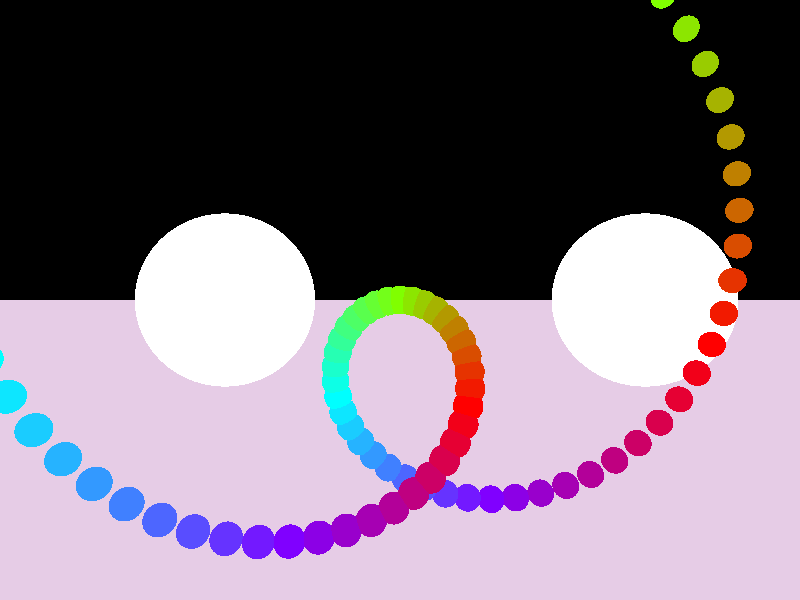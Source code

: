 camera {
  location <0, 0, -25>  
  up <0, 1, 0>  
  right <1.333, 0, 0>  
  look_at <0, 0, 0>  
}

light_source {<-20, 20, -20> color rgb <1.5, 1.5, 1.5>}

light_source {<-20, 20, -20> color rgb <1.5, 1.5, 1.5>}

plane { <0, 1, 0>, -22
  pigment { color rgb <0.9, 0.8, 0.9> }
  finish {
     ambient 0.3 diffuse 0.5 specular 0 roughness 0 ior 0 reflection 0.5 refraction 0
  }
  translate <0, 0, 0>
  scale <1, 1, 1>
  rotate <0, 0, 0>
}

sphere { <7.09156, 23.9731, -6>, 0.6
  pigment { color rgb <1, 0, 0> }
  finish {
     ambient 0.7 diffuse 0.8 specular 0 roughness 0 ior 0 reflection 0.7 refraction 0
  }
  translate <0, 0, 0>
  scale <1, 1, 1>
  rotate <0, 0, 0>
}

sphere { <4.56956, 24.0701, -5.88>, 0.6
  pigment { color rgb <0.95, 0.1, 0> }
  finish {
     ambient 0.7 diffuse 0.8 specular 0 roughness 0 ior 0 reflection 0.7 refraction 0
  }
  translate <0, 0, 0>
  scale <1, 1, 1>
  rotate <0, 0, 0>
}

sphere { <2.09998, 23.908, -5.76>, 0.6
  pigment { color rgb <0.9, 0.2, 0> }
  finish {
     ambient 0.7 diffuse 0.8 specular 0 roughness 0 ior 0 reflection 0.7 refraction 0
  }
  translate <0, 0, 0>
  scale <1, 1, 1>
  rotate <0, 0, 0>
}

sphere { <-0.291127, 23.4982, -5.64>, 0.6
  pigment { color rgb <0.85, 0.3, 0> }
  finish {
     ambient 0.7 diffuse 0.8 specular 0 roughness 0 ior 0 reflection 0.7 refraction 0
  }
  translate <0, 0, 0>
  scale <1, 1, 1>
  rotate <0, 0, 0>
}

sphere { <-2.5795, 22.8549, -5.52>, 0.6
  pigment { color rgb <0.8, 0.4, 0> }
  finish {
     ambient 0.7 diffuse 0.8 specular 0 roughness 0 ior 0 reflection 0.7 refraction 0
  }
  translate <0, 0, 0>
  scale <1, 1, 1>
  rotate <0, 0, 0>
}

sphere { <-4.74289, 21.9944, -5.4>, 0.6
  pigment { color rgb <0.75, 0.5, 0> }
  finish {
     ambient 0.7 diffuse 0.8 specular 0 roughness 0 ior 0 reflection 0.7 refraction 0
  }
  translate <0, 0, 0>
  scale <1, 1, 1>
  rotate <0, 0, 0>
}

sphere { <-6.76131, 20.9352, -5.28>, 0.6
  pigment { color rgb <0.7, 0.6, 0> }
  finish {
     ambient 0.7 diffuse 0.8 specular 0 roughness 0 ior 0 reflection 0.7 refraction 0
  }
  translate <0, 0, 0>
  scale <1, 1, 1>
  rotate <0, 0, 0>
}

sphere { <-8.61717, 19.6976, -5.16>, 0.6
  pigment { color rgb <0.65, 0.7, 0> }
  finish {
     ambient 0.7 diffuse 0.8 specular 0 roughness 0 ior 0 reflection 0.7 refraction 0
  }
  translate <0, 0, 0>
  scale <1, 1, 1>
  rotate <0, 0, 0>
}

sphere { <-10.2955, 18.3031, -5.04>, 0.6
  pigment { color rgb <0.6, 0.8, 0> }
  finish {
     ambient 0.7 diffuse 0.8 specular 0 roughness 0 ior 0 reflection 0.7 refraction 0
  }
  translate <0, 0, 0>
  scale <1, 1, 1>
  rotate <0, 0, 0>
}

sphere { <-11.7839, 16.7747, -4.92>, 0.6
  pigment { color rgb <0.55, 0.9, 0> }
  finish {
     ambient 0.7 diffuse 0.8 specular 0 roughness 0 ior 0 reflection 0.7 refraction 0
  }
  translate <0, 0, 0>
  scale <1, 1, 1>
  rotate <0, 0, 0>
}

sphere { <-13.0729, 15.1361, -4.8>, 0.6
  pigment { color rgb <0.5, 1, 0> }
  finish {
     ambient 0.7 diffuse 0.8 specular 0 roughness 0 ior 0 reflection 0.7 refraction 0
  }
  translate <0, 0, 0>
  scale <1, 1, 1>
  rotate <0, 0, 0>
}

sphere { <-14.1557, 13.4115, -4.68>, 0.6
  pigment { color rgb <0.45, 1, 0.1> }
  finish {
     ambient 0.7 diffuse 0.8 specular 0 roughness 0 ior 0 reflection 0.7 refraction 0
  }
  translate <0, 0, 0>
  scale <1, 1, 1>
  rotate <0, 0, 0>
}

sphere { <-15.0284, 11.6253, -4.56>, 0.6
  pigment { color rgb <0.4, 1, 0.2> }
  finish {
     ambient 0.7 diffuse 0.8 specular 0 roughness 0 ior 0 reflection 0.7 refraction 0
  }
  translate <0, 0, 0>
  scale <1, 1, 1>
  rotate <0, 0, 0>
}

sphere { <-15.6898, 9.80199, -4.44>, 0.6
  pigment { color rgb <0.35, 1, 0.3> }
  finish {
     ambient 0.7 diffuse 0.8 specular 0 roughness 0 ior 0 reflection 0.7 refraction 0
  }
  translate <0, 0, 0>
  scale <1, 1, 1>
  rotate <0, 0, 0>
}

sphere { <-16.1416, 7.96539, -4.32>, 0.6
  pigment { color rgb <0.3, 1, 0.4> }
  finish {
     ambient 0.7 diffuse 0.8 specular 0 roughness 0 ior 0 reflection 0.7 refraction 0
  }
  translate <0, 0, 0>
  scale <1, 1, 1>
  rotate <0, 0, 0>
}

sphere { <-16.388, 6.13873, -4.2>, 0.6
  pigment { color rgb <0.25, 1, 0.5> }
  finish {
     ambient 0.7 diffuse 0.8 specular 0 roughness 0 ior 0 reflection 0.7 refraction 0
  }
  translate <0, 0, 0>
  scale <1, 1, 1>
  rotate <0, 0, 0>
}

sphere { <-16.4356, 4.34422, -4.08>, 0.6
  pigment { color rgb <0.2, 1, 0.6> }
  finish {
     ambient 0.7 diffuse 0.8 specular 0 roughness 0 ior 0 reflection 0.7 refraction 0
  }
  translate <0, 0, 0>
  scale <1, 1, 1>
  rotate <0, 0, 0>
}

sphere { <-16.2934, 2.60283, -3.96>, 0.6
  pigment { color rgb <0.15, 1, 0.7> }
  finish {
     ambient 0.7 diffuse 0.8 specular 0 roughness 0 ior 0 reflection 0.7 refraction 0
  }
  translate <0, 0, 0>
  scale <1, 1, 1>
  rotate <0, 0, 0>
}

sphere { <-15.9727, 0.934014, -3.84>, 0.6
  pigment { color rgb <0.1, 1, 0.8> }
  finish {
     ambient 0.7 diffuse 0.8 specular 0 roughness 0 ior 0 reflection 0.7 refraction 0
  }
  translate <0, 0, 0>
  scale <1, 1, 1>
  rotate <0, 0, 0>
}

sphere { <-15.4866, -0.644472, -3.72>, 0.6
  pigment { color rgb <0.05, 1, 0.9> }
  finish {
     ambient 0.7 diffuse 0.8 specular 0 roughness 0 ior 0 reflection 0.7 refraction 0
  }
  translate <0, 0, 0>
  scale <1, 1, 1>
  rotate <0, 0, 0>
}

sphere { <-14.8499, -2.11677, -3.6>, 0.6
  pigment { color rgb <0, 1, 1> }
  finish {
     ambient 0.7 diffuse 0.8 specular 0 roughness 0 ior 0 reflection 0.7 refraction 0
  }
  translate <0, 0, 0>
  scale <1, 1, 1>
  rotate <0, 0, 0>
}

sphere { <-14.0789, -3.46909, -3.48>, 0.6
  pigment { color rgb <0.05, 0.9, 1> }
  finish {
     ambient 0.7 diffuse 0.8 specular 0 roughness 0 ior 0 reflection 0.7 refraction 0
  }
  translate <0, 0, 0>
  scale <1, 1, 1>
  rotate <0, 0, 0>
}

sphere { <-13.1911, -4.68981, -3.36>, 0.6
  pigment { color rgb <0.1, 0.8, 1> }
  finish {
     ambient 0.7 diffuse 0.8 specular 0 roughness 0 ior 0 reflection 0.7 refraction 0
  }
  translate <0, 0, 0>
  scale <1, 1, 1>
  rotate <0, 0, 0>
}

sphere { <-12.205, -5.7696, -3.24>, 0.6
  pigment { color rgb <0.15, 0.7, 1> }
  finish {
     ambient 0.7 diffuse 0.8 specular 0 roughness 0 ior 0 reflection 0.7 refraction 0
  }
  translate <0, 0, 0>
  scale <1, 1, 1>
  rotate <0, 0, 0>
}

sphere { <-11.1396, -6.70149, -3.12>, 0.6
  pigment { color rgb <0.2, 0.6, 1> }
  finish {
     ambient 0.7 diffuse 0.8 specular 0 roughness 0 ior 0 reflection 0.7 refraction 0
  }
  translate <0, 0, 0>
  scale <1, 1, 1>
  rotate <0, 0, 0>
}

sphere { <-10.0143, -7.48088, -3>, 0.6
  pigment { color rgb <0.25, 0.5, 1> }
  finish {
     ambient 0.7 diffuse 0.8 specular 0 roughness 0 ior 0 reflection 0.7 refraction 0
  }
  translate <0, 0, 0>
  scale <1, 1, 1>
  rotate <0, 0, 0>
}

sphere { <-8.84875, -8.10554, -2.88>, 0.6
  pigment { color rgb <0.3, 0.4, 1> }
  finish {
     ambient 0.7 diffuse 0.8 specular 0 roughness 0 ior 0 reflection 0.7 refraction 0
  }
  translate <0, 0, 0>
  scale <1, 1, 1>
  rotate <0, 0, 0>
}

sphere { <-7.6622, -8.57559, -2.76>, 0.6
  pigment { color rgb <0.35, 0.3, 1> }
  finish {
     ambient 0.7 diffuse 0.8 specular 0 roughness 0 ior 0 reflection 0.7 refraction 0
  }
  translate <0, 0, 0>
  scale <1, 1, 1>
  rotate <0, 0, 0>
}

sphere { <-6.47354, -8.89344, -2.64>, 0.6
  pigment { color rgb <0.4, 0.2, 1> }
  finish {
     ambient 0.7 diffuse 0.8 specular 0 roughness 0 ior 0 reflection 0.7 refraction 0
  }
  translate <0, 0, 0>
  scale <1, 1, 1>
  rotate <0, 0, 0>
}

sphere { <-5.30091, -9.06368, -2.52>, 0.6
  pigment { color rgb <0.45, 0.0999999, 1> }
  finish {
     ambient 0.7 diffuse 0.8 specular 0 roughness 0 ior 0 reflection 0.7 refraction 0
  }
  translate <0, 0, 0>
  scale <1, 1, 1>
  rotate <0, 0, 0>
}

sphere { <-4.16149, -9.09296, -2.4>, 0.6
  pigment { color rgb <0.5, 0, 1> }
  finish {
     ambient 0.7 diffuse 0.8 specular 0 roughness 0 ior 0 reflection 0.7 refraction 0
  }
  translate <0, 0, 0>
  scale <1, 1, 1>
  rotate <0, 0, 0>
}

sphere { <-3.07128, -8.98984, -2.28>, 0.6
  pigment { color rgb <0.55, 0, 0.9> }
  finish {
     ambient 0.7 diffuse 0.8 specular 0 roughness 0 ior 0 reflection 0.7 refraction 0
  }
  translate <0, 0, 0>
  scale <1, 1, 1>
  rotate <0, 0, 0>
}

sphere { <-2.04484, -8.76462, -2.16>, 0.6
  pigment { color rgb <0.6, 0, 0.8> }
  finish {
     ambient 0.7 diffuse 0.8 specular 0 roughness 0 ior 0 reflection 0.7 refraction 0
  }
  translate <0, 0, 0>
  scale <1, 1, 1>
  rotate <0, 0, 0>
}

sphere { <-1.0952, -8.42915, -2.04>, 0.6
  pigment { color rgb <0.65, 0, 0.7> }
  finish {
     ambient 0.7 diffuse 0.8 specular 0 roughness 0 ior 0 reflection 0.7 refraction 0
  }
  translate <0, 0, 0>
  scale <1, 1, 1>
  rotate <0, 0, 0>
}

sphere { <-0.233618, -7.99659, -1.92>, 0.6
  pigment { color rgb <0.7, 0, 0.6> }
  finish {
     ambient 0.7 diffuse 0.8 specular 0 roughness 0 ior 0 reflection 0.7 refraction 0
  }
  translate <0, 0, 0>
  scale <1, 1, 1>
  rotate <0, 0, 0>
}

sphere { <0.530508, -7.48121, -1.8>, 0.6
  pigment { color rgb <0.75, 0, 0.5> }
  finish {
     ambient 0.7 diffuse 0.8 specular 0 roughness 0 ior 0 reflection 0.7 refraction 0
  }
  translate <0, 0, 0>
  scale <1, 1, 1>
  rotate <0, 0, 0>
}

sphere { <1.18975, -6.89815, -1.68>, 0.6
  pigment { color rgb <0.8, 0, 0.4> }
  finish {
     ambient 0.7 diffuse 0.8 specular 0 roughness 0 ior 0 reflection 0.7 refraction 0
  }
  translate <0, 0, 0>
  scale <1, 1, 1>
  rotate <0, 0, 0>
}

sphere { <1.73873, -6.26313, -1.56>, 0.6
  pigment { color rgb <0.85, 0, 0.3> }
  finish {
     ambient 0.7 diffuse 0.8 specular 0 roughness 0 ior 0 reflection 0.7 refraction 0
  }
  translate <0, 0, 0>
  scale <1, 1, 1>
  rotate <0, 0, 0>
}

sphere { <2.17413, -5.59224, -1.44>, 0.6
  pigment { color rgb <0.9, 0, 0.2> }
  finish {
     ambient 0.7 diffuse 0.8 specular 0 roughness 0 ior 0 reflection 0.7 refraction 0
  }
  translate <0, 0, 0>
  scale <1, 1, 1>
  rotate <0, 0, 0>
}

sphere { <2.49477, -4.90165, -1.32>, 0.6
  pigment { color rgb <0.95, 0, 0.0999999> }
  finish {
     ambient 0.7 diffuse 0.8 specular 0 roughness 0 ior 0 reflection 0.7 refraction 0
  }
  translate <0, 0, 0>
  scale <1, 1, 1>
  rotate <0, 0, 0>
}

sphere { <2.7015, -4.20736, -1.2>, 0.6
  pigment { color rgb <1, 0, 0> }
  finish {
     ambient 0.7 diffuse 0.8 specular 0 roughness 0 ior 0 reflection 0.7 refraction 0
  }
  translate <0, 0, 0>
  scale <1, 1, 1>
  rotate <0, 0, 0>
}

sphere { <2.79724, -3.52498, -1.08>, 0.6
  pigment { color rgb <0.95, 0.1, 0> }
  finish {
     ambient 0.7 diffuse 0.8 specular 0 roughness 0 ior 0 reflection 0.7 refraction 0
  }
  translate <0, 0, 0>
  scale <1, 1, 1>
  rotate <0, 0, 0>
}

sphere { <2.78682, -2.86943, -0.960003>, 0.6
  pigment { color rgb <0.9, 0.2, 0> }
  finish {
     ambient 0.7 diffuse 0.8 specular 0 roughness 0 ior 0 reflection 0.7 refraction 0
  }
  translate <0, 0, 0>
  scale <1, 1, 1>
  rotate <0, 0, 0>
}

sphere { <2.67694, -2.25477, -0.840003>, 0.6
  pigment { color rgb <0.85, 0.3, 0> }
  finish {
     ambient 0.7 diffuse 0.8 specular 0 roughness 0 ior 0 reflection 0.7 refraction 0
  }
  translate <0, 0, 0>
  scale <1, 1, 1>
  rotate <0, 0, 0>
}

sphere { <2.476, -1.69393, -0.720003>, 0.6
  pigment { color rgb <0.8, 0.4, 0> }
  finish {
     ambient 0.7 diffuse 0.8 specular 0 roughness 0 ior 0 reflection 0.7 refraction 0
  }
  translate <0, 0, 0>
  scale <1, 1, 1>
  rotate <0, 0, 0>
}

sphere { <2.19395, -1.19857, -0.600003>, 0.6
  pigment { color rgb <0.75, 0.5, 0> }
  finish {
     ambient 0.7 diffuse 0.8 specular 0 roughness 0 ior 0 reflection 0.7 refraction 0
  }
  translate <0, 0, 0>
  scale <1, 1, 1>
  rotate <0, 0, 0>
}

sphere { <1.84212, -0.778841, -0.480003>, 0.6
  pigment { color rgb <0.7, 0.6, 0> }
  finish {
     ambient 0.7 diffuse 0.8 specular 0 roughness 0 ior 0 reflection 0.7 refraction 0
  }
  translate <0, 0, 0>
  scale <1, 1, 1>
  rotate <0, 0, 0>
}

sphere { <1.433, -0.443284, -0.360003>, 0.6
  pigment { color rgb <0.65, 0.7, 0> }
  finish {
     ambient 0.7 diffuse 0.8 specular 0 roughness 0 ior 0 reflection 0.7 refraction 0
  }
  translate <0, 0, 0>
  scale <1, 1, 1>
  rotate <0, 0, 0>
}

sphere { <0.980066, -0.198672, -0.240003>, 0.6
  pigment { color rgb <0.6, 0.8, 0> }
  finish {
     ambient 0.7 diffuse 0.8 specular 0 roughness 0 ior 0 reflection 0.7 refraction 0
  }
  translate <0, 0, 0>
  scale <1, 1, 1>
  rotate <0, 0, 0>
}

sphere { <0.497502, -0.049918, -0.120003>, 0.6
  pigment { color rgb <0.55, 0.9, 0> }
  finish {
     ambient 0.7 diffuse 0.8 specular 0 roughness 0 ior 0 reflection 0.7 refraction 0
  }
  translate <0, 0, 0>
  scale <1, 1, 1>
  rotate <0, 0, 0>
}

sphere { <0, -0, -3.02196e-06>, 0.6
  pigment { color rgb <0.5, 1, 0> }
  finish {
     ambient 0.7 diffuse 0.8 specular 0 roughness 0 ior 0 reflection 0.7 refraction 0
  }
  translate <0, 0, 0>
  scale <1, 1, 1>
  rotate <0, 0, 0>
}

sphere { <-0.497502, -0.0499155, 0.119997>, 0.6
  pigment { color rgb <0.45, 1, 0.1> }
  finish {
     ambient 0.7 diffuse 0.8 specular 0 roughness 0 ior 0 reflection 0.7 refraction 0
  }
  translate <0, 0, 0>
  scale <1, 1, 1>
  rotate <0, 0, 0>
}

sphere { <-0.980067, -0.198667, 0.239997>, 0.6
  pigment { color rgb <0.4, 1, 0.2> }
  finish {
     ambient 0.7 diffuse 0.8 specular 0 roughness 0 ior 0 reflection 0.7 refraction 0
  }
  translate <0, 0, 0>
  scale <1, 1, 1>
  rotate <0, 0, 0>
}

sphere { <-1.43301, -0.443277, 0.359997>, 0.6
  pigment { color rgb <0.35, 1, 0.3> }
  finish {
     ambient 0.7 diffuse 0.8 specular 0 roughness 0 ior 0 reflection 0.7 refraction 0
  }
  translate <0, 0, 0>
  scale <1, 1, 1>
  rotate <0, 0, 0>
}

sphere { <-1.84212, -0.778832, 0.479997>, 0.6
  pigment { color rgb <0.3, 1, 0.4> }
  finish {
     ambient 0.7 diffuse 0.8 specular 0 roughness 0 ior 0 reflection 0.7 refraction 0
  }
  translate <0, 0, 0>
  scale <1, 1, 1>
  rotate <0, 0, 0>
}

sphere { <-2.19396, -1.19856, 0.599997>, 0.6
  pigment { color rgb <0.25, 1, 0.5> }
  finish {
     ambient 0.7 diffuse 0.8 specular 0 roughness 0 ior 0 reflection 0.7 refraction 0
  }
  translate <0, 0, 0>
  scale <1, 1, 1>
  rotate <0, 0, 0>
}

sphere { <-2.47601, -1.69392, 0.719997>, 0.6
  pigment { color rgb <0.2, 1, 0.6> }
  finish {
     ambient 0.7 diffuse 0.8 specular 0 roughness 0 ior 0 reflection 0.7 refraction 0
  }
  translate <0, 0, 0>
  scale <1, 1, 1>
  rotate <0, 0, 0>
}

sphere { <-2.67695, -2.25476, 0.839997>, 0.6
  pigment { color rgb <0.15, 1, 0.7> }
  finish {
     ambient 0.7 diffuse 0.8 specular 0 roughness 0 ior 0 reflection 0.7 refraction 0
  }
  translate <0, 0, 0>
  scale <1, 1, 1>
  rotate <0, 0, 0>
}

sphere { <-2.78683, -2.86942, 0.959997>, 0.6
  pigment { color rgb <0.1, 1, 0.8> }
  finish {
     ambient 0.7 diffuse 0.8 specular 0 roughness 0 ior 0 reflection 0.7 refraction 0
  }
  translate <0, 0, 0>
  scale <1, 1, 1>
  rotate <0, 0, 0>
}

sphere { <-2.79725, -3.52496, 1.08>, 0.6
  pigment { color rgb <0.05, 1, 0.9> }
  finish {
     ambient 0.7 diffuse 0.8 specular 0 roughness 0 ior 0 reflection 0.7 refraction 0
  }
  translate <0, 0, 0>
  scale <1, 1, 1>
  rotate <0, 0, 0>
}

sphere { <-2.70152, -4.20735, 1.2>, 0.6
  pigment { color rgb <0, 1, 1> }
  finish {
     ambient 0.7 diffuse 0.8 specular 0 roughness 0 ior 0 reflection 0.7 refraction 0
  }
  translate <0, 0, 0>
  scale <1, 1, 1>
  rotate <0, 0, 0>
}

sphere { <-2.49479, -4.90163, 1.32>, 0.6
  pigment { color rgb <0.05, 0.9, 1> }
  finish {
     ambient 0.7 diffuse 0.8 specular 0 roughness 0 ior 0 reflection 0.7 refraction 0
  }
  translate <0, 0, 0>
  scale <1, 1, 1>
  rotate <0, 0, 0>
}

sphere { <-2.17416, -5.59223, 1.44>, 0.6
  pigment { color rgb <0.1, 0.8, 1> }
  finish {
     ambient 0.7 diffuse 0.8 specular 0 roughness 0 ior 0 reflection 0.7 refraction 0
  }
  translate <0, 0, 0>
  scale <1, 1, 1>
  rotate <0, 0, 0>
}

sphere { <-1.73876, -6.26312, 1.56>, 0.6
  pigment { color rgb <0.15, 0.7, 1> }
  finish {
     ambient 0.7 diffuse 0.8 specular 0 roughness 0 ior 0 reflection 0.7 refraction 0
  }
  translate <0, 0, 0>
  scale <1, 1, 1>
  rotate <0, 0, 0>
}

sphere { <-1.18979, -6.89815, 1.68>, 0.6
  pigment { color rgb <0.2, 0.6, 1> }
  finish {
     ambient 0.7 diffuse 0.8 specular 0 roughness 0 ior 0 reflection 0.7 refraction 0
  }
  translate <0, 0, 0>
  scale <1, 1, 1>
  rotate <0, 0, 0>
}

sphere { <-0.530547, -7.48121, 1.8>, 0.6
  pigment { color rgb <0.25, 0.5, 1> }
  finish {
     ambient 0.7 diffuse 0.8 specular 0 roughness 0 ior 0 reflection 0.7 refraction 0
  }
  translate <0, 0, 0>
  scale <1, 1, 1>
  rotate <0, 0, 0>
}

sphere { <0.233577, -7.99659, 1.92>, 0.6
  pigment { color rgb <0.3, 0.4, 1> }
  finish {
     ambient 0.7 diffuse 0.8 specular 0 roughness 0 ior 0 reflection 0.7 refraction 0
  }
  translate <0, 0, 0>
  scale <1, 1, 1>
  rotate <0, 0, 0>
}

sphere { <1.09516, -8.42915, 2.04>, 0.6
  pigment { color rgb <0.35, 0.3, 1> }
  finish {
     ambient 0.7 diffuse 0.8 specular 0 roughness 0 ior 0 reflection 0.7 refraction 0
  }
  translate <0, 0, 0>
  scale <1, 1, 1>
  rotate <0, 0, 0>
}

sphere { <2.0448, -8.76463, 2.16>, 0.6
  pigment { color rgb <0.4, 0.2, 1> }
  finish {
     ambient 0.7 diffuse 0.8 specular 0 roughness 0 ior 0 reflection 0.7 refraction 0
  }
  translate <0, 0, 0>
  scale <1, 1, 1>
  rotate <0, 0, 0>
}

sphere { <3.07123, -8.98986, 2.28>, 0.6
  pigment { color rgb <0.45, 0.0999999, 1> }
  finish {
     ambient 0.7 diffuse 0.8 specular 0 roughness 0 ior 0 reflection 0.7 refraction 0
  }
  translate <0, 0, 0>
  scale <1, 1, 1>
  rotate <0, 0, 0>
}

sphere { <4.16145, -9.09298, 2.4>, 0.6
  pigment { color rgb <0.5, 0, 1> }
  finish {
     ambient 0.7 diffuse 0.8 specular 0 roughness 0 ior 0 reflection 0.7 refraction 0
  }
  translate <0, 0, 0>
  scale <1, 1, 1>
  rotate <0, 0, 0>
}

sphere { <5.30086, -9.06371, 2.52>, 0.6
  pigment { color rgb <0.55, 0, 0.9> }
  finish {
     ambient 0.7 diffuse 0.8 specular 0 roughness 0 ior 0 reflection 0.7 refraction 0
  }
  translate <0, 0, 0>
  scale <1, 1, 1>
  rotate <0, 0, 0>
}

sphere { <6.47349, -8.89348, 2.64>, 0.6
  pigment { color rgb <0.6, 0, 0.8> }
  finish {
     ambient 0.7 diffuse 0.8 specular 0 roughness 0 ior 0 reflection 0.7 refraction 0
  }
  translate <0, 0, 0>
  scale <1, 1, 1>
  rotate <0, 0, 0>
}

sphere { <7.66215, -8.57563, 2.76>, 0.6
  pigment { color rgb <0.65, 0, 0.7> }
  finish {
     ambient 0.7 diffuse 0.8 specular 0 roughness 0 ior 0 reflection 0.7 refraction 0
  }
  translate <0, 0, 0>
  scale <1, 1, 1>
  rotate <0, 0, 0>
}

sphere { <8.8487, -8.10558, 2.88>, 0.6
  pigment { color rgb <0.7, 0, 0.6> }
  finish {
     ambient 0.7 diffuse 0.8 specular 0 roughness 0 ior 0 reflection 0.7 refraction 0
  }
  translate <0, 0, 0>
  scale <1, 1, 1>
  rotate <0, 0, 0>
}

sphere { <10.0143, -7.48093, 3>, 0.6
  pigment { color rgb <0.75, 0, 0.5> }
  finish {
     ambient 0.7 diffuse 0.8 specular 0 roughness 0 ior 0 reflection 0.7 refraction 0
  }
  translate <0, 0, 0>
  scale <1, 1, 1>
  rotate <0, 0, 0>
}

sphere { <11.1395, -6.70155, 3.12>, 0.6
  pigment { color rgb <0.8, 0, 0.4> }
  finish {
     ambient 0.7 diffuse 0.8 specular 0 roughness 0 ior 0 reflection 0.7 refraction 0
  }
  translate <0, 0, 0>
  scale <1, 1, 1>
  rotate <0, 0, 0>
}

sphere { <12.205, -5.76966, 3.24>, 0.6
  pigment { color rgb <0.85, 0, 0.3> }
  finish {
     ambient 0.7 diffuse 0.8 specular 0 roughness 0 ior 0 reflection 0.7 refraction 0
  }
  translate <0, 0, 0>
  scale <1, 1, 1>
  rotate <0, 0, 0>
}

sphere { <13.1911, -4.68987, 3.36>, 0.6
  pigment { color rgb <0.9, 0, 0.2> }
  finish {
     ambient 0.7 diffuse 0.8 specular 0 roughness 0 ior 0 reflection 0.7 refraction 0
  }
  translate <0, 0, 0>
  scale <1, 1, 1>
  rotate <0, 0, 0>
}

sphere { <14.0789, -3.46916, 3.48>, 0.6
  pigment { color rgb <0.95, 0, 0.0999999> }
  finish {
     ambient 0.7 diffuse 0.8 specular 0 roughness 0 ior 0 reflection 0.7 refraction 0
  }
  translate <0, 0, 0>
  scale <1, 1, 1>
  rotate <0, 0, 0>
}

sphere { <14.8499, -2.11685, 3.6>, 0.6
  pigment { color rgb <1, 0, 0> }
  finish {
     ambient 0.7 diffuse 0.8 specular 0 roughness 0 ior 0 reflection 0.7 refraction 0
  }
  translate <0, 0, 0>
  scale <1, 1, 1>
  rotate <0, 0, 0>
}

sphere { <15.4866, -0.64455, 3.72>, 0.6
  pigment { color rgb <0.95, 0.1, 0> }
  finish {
     ambient 0.7 diffuse 0.8 specular 0 roughness 0 ior 0 reflection 0.7 refraction 0
  }
  translate <0, 0, 0>
  scale <1, 1, 1>
  rotate <0, 0, 0>
}

sphere { <15.9727, 0.933934, 3.84>, 0.6
  pigment { color rgb <0.9, 0.2, 0> }
  finish {
     ambient 0.7 diffuse 0.8 specular 0 roughness 0 ior 0 reflection 0.7 refraction 0
  }
  translate <0, 0, 0>
  scale <1, 1, 1>
  rotate <0, 0, 0>
}

sphere { <16.2934, 2.60275, 3.96>, 0.6
  pigment { color rgb <0.85, 0.3, 0> }
  finish {
     ambient 0.7 diffuse 0.8 specular 0 roughness 0 ior 0 reflection 0.7 refraction 0
  }
  translate <0, 0, 0>
  scale <1, 1, 1>
  rotate <0, 0, 0>
}

sphere { <16.4356, 4.34414, 4.08>, 0.6
  pigment { color rgb <0.8, 0.4, 0> }
  finish {
     ambient 0.7 diffuse 0.8 specular 0 roughness 0 ior 0 reflection 0.7 refraction 0
  }
  translate <0, 0, 0>
  scale <1, 1, 1>
  rotate <0, 0, 0>
}

sphere { <16.388, 6.13865, 4.2>, 0.6
  pigment { color rgb <0.75, 0.5, 0> }
  finish {
     ambient 0.7 diffuse 0.8 specular 0 roughness 0 ior 0 reflection 0.7 refraction 0
  }
  translate <0, 0, 0>
  scale <1, 1, 1>
  rotate <0, 0, 0>
}

sphere { <16.1417, 7.96531, 4.32>, 0.6
  pigment { color rgb <0.7, 0.6, 0> }
  finish {
     ambient 0.7 diffuse 0.8 specular 0 roughness 0 ior 0 reflection 0.7 refraction 0
  }
  translate <0, 0, 0>
  scale <1, 1, 1>
  rotate <0, 0, 0>
}

sphere { <15.6899, 9.80191, 4.44>, 0.6
  pigment { color rgb <0.65, 0.7, 0> }
  finish {
     ambient 0.7 diffuse 0.8 specular 0 roughness 0 ior 0 reflection 0.7 refraction 0
  }
  translate <0, 0, 0>
  scale <1, 1, 1>
  rotate <0, 0, 0>
}

sphere { <15.0284, 11.6252, 4.56>, 0.6
  pigment { color rgb <0.6, 0.8, 0> }
  finish {
     ambient 0.7 diffuse 0.8 specular 0 roughness 0 ior 0 reflection 0.7 refraction 0
  }
  translate <0, 0, 0>
  scale <1, 1, 1>
  rotate <0, 0, 0>
}

sphere { <14.1557, 13.4114, 4.68>, 0.6
  pigment { color rgb <0.55, 0.9, 0> }
  finish {
     ambient 0.7 diffuse 0.8 specular 0 roughness 0 ior 0 reflection 0.7 refraction 0
  }
  translate <0, 0, 0>
  scale <1, 1, 1>
  rotate <0, 0, 0>
}

sphere { <13.0729, 15.136, 4.8>, 0.6
  pigment { color rgb <0.5, 1, 0> }
  finish {
     ambient 0.7 diffuse 0.8 specular 0 roughness 0 ior 0 reflection 0.7 refraction 0
  }
  translate <0, 0, 0>
  scale <1, 1, 1>
  rotate <0, 0, 0>
}

sphere { <11.784, 16.7746, 4.92>, 0.6
  pigment { color rgb <0.45, 1, 0.1> }
  finish {
     ambient 0.7 diffuse 0.8 specular 0 roughness 0 ior 0 reflection 0.7 refraction 0
  }
  translate <0, 0, 0>
  scale <1, 1, 1>
  rotate <0, 0, 0>
}

sphere { <10.2956, 18.303, 5.04>, 0.6
  pigment { color rgb <0.4, 1, 0.2> }
  finish {
     ambient 0.7 diffuse 0.8 specular 0 roughness 0 ior 0 reflection 0.7 refraction 0
  }
  translate <0, 0, 0>
  scale <1, 1, 1>
  rotate <0, 0, 0>
}

sphere { <8.61726, 19.6975, 5.16>, 0.6
  pigment { color rgb <0.35, 1, 0.3> }
  finish {
     ambient 0.7 diffuse 0.8 specular 0 roughness 0 ior 0 reflection 0.7 refraction 0
  }
  translate <0, 0, 0>
  scale <1, 1, 1>
  rotate <0, 0, 0>
}

sphere { <6.76141, 20.9352, 5.27999>, 0.6
  pigment { color rgb <0.3, 1, 0.4> }
  finish {
     ambient 0.7 diffuse 0.8 specular 0 roughness 0 ior 0 reflection 0.7 refraction 0
  }
  translate <0, 0, 0>
  scale <1, 1, 1>
  rotate <0, 0, 0>
}

sphere { <4.743, 21.9944, 5.39999>, 0.6
  pigment { color rgb <0.25, 1, 0.5> }
  finish {
     ambient 0.7 diffuse 0.8 specular 0 roughness 0 ior 0 reflection 0.7 refraction 0
  }
  translate <0, 0, 0>
  scale <1, 1, 1>
  rotate <0, 0, 0>
}

sphere { <2.57961, 22.8549, 5.51999>, 0.6
  pigment { color rgb <0.2, 1, 0.6> }
  finish {
     ambient 0.7 diffuse 0.8 specular 0 roughness 0 ior 0 reflection 0.7 refraction 0
  }
  translate <0, 0, 0>
  scale <1, 1, 1>
  rotate <0, 0, 0>
}

sphere { <0.291239, 23.4982, 5.63999>, 0.6
  pigment { color rgb <0.15, 1, 0.7> }
  finish {
     ambient 0.7 diffuse 0.8 specular 0 roughness 0 ior 0 reflection 0.7 refraction 0
  }
  translate <0, 0, 0>
  scale <1, 1, 1>
  rotate <0, 0, 0>
}

sphere { <-2.09987, 23.908, 5.75999>, 0.6
  pigment { color rgb <0.1, 1, 0.8> }
  finish {
     ambient 0.7 diffuse 0.8 specular 0 roughness 0 ior 0 reflection 0.7 refraction 0
  }
  translate <0, 0, 0>
  scale <1, 1, 1>
  rotate <0, 0, 0>
}

sphere { <-4.56944, 24.0701, 5.87999>, 0.6
  pigment { color rgb <0.05, 1, 0.9> }
  finish {
     ambient 0.7 diffuse 0.8 specular 0 roughness 0 ior 0 reflection 0.7 refraction 0
  }
  translate <0, 0, 0>
  scale <1, 1, 1>
  rotate <0, 0, 0>
}

sphere { <-7.09144, 23.9731, 5.99999>, 0.6
  pigment { color rgb <0, 1, 1> }
  finish {
     ambient 0.7 diffuse 0.8 specular 0 roughness 0 ior 0 reflection 0.7 refraction 0
  }
  translate <0, 0, 0>
  scale <1, 1, 1>
  rotate <0, 0, 0>
}

sphere { <0, 0, 10>, 5
  pigment { color rgb <1, 1, 1> }
  finish {
     ambient 0.7 diffuse 0.8 specular 0 roughness 0 ior 0 reflection 0.9 refraction 0
  }
  translate <14, 0, 0>
  scale <1, 1, 1>
  rotate <0, 0, 0>
}

sphere { <0, 0, 10>, 5
  pigment { color rgb <1, 1, 1> }
  finish {
     ambient 0.7 diffuse 0.8 specular 0 roughness 0 ior 0 reflection 0.9 refraction 0
  }
  translate <-10, 0, 0>
  scale <1, 1, 1>
  rotate <0, 0, 0>
}
